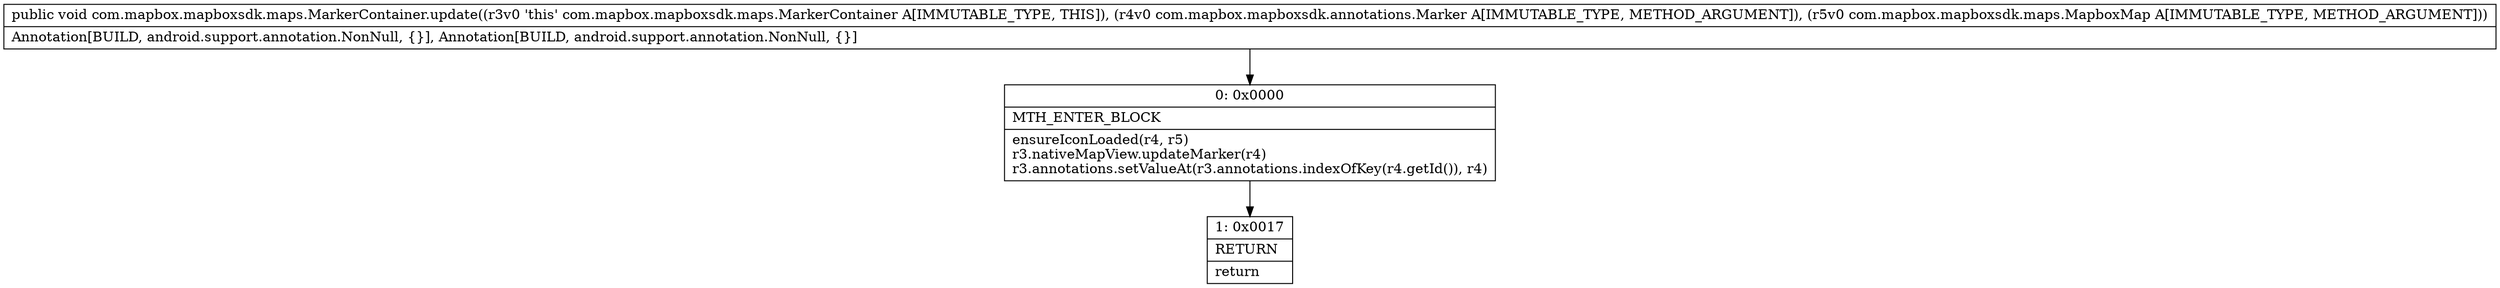 digraph "CFG forcom.mapbox.mapboxsdk.maps.MarkerContainer.update(Lcom\/mapbox\/mapboxsdk\/annotations\/Marker;Lcom\/mapbox\/mapboxsdk\/maps\/MapboxMap;)V" {
Node_0 [shape=record,label="{0\:\ 0x0000|MTH_ENTER_BLOCK\l|ensureIconLoaded(r4, r5)\lr3.nativeMapView.updateMarker(r4)\lr3.annotations.setValueAt(r3.annotations.indexOfKey(r4.getId()), r4)\l}"];
Node_1 [shape=record,label="{1\:\ 0x0017|RETURN\l|return\l}"];
MethodNode[shape=record,label="{public void com.mapbox.mapboxsdk.maps.MarkerContainer.update((r3v0 'this' com.mapbox.mapboxsdk.maps.MarkerContainer A[IMMUTABLE_TYPE, THIS]), (r4v0 com.mapbox.mapboxsdk.annotations.Marker A[IMMUTABLE_TYPE, METHOD_ARGUMENT]), (r5v0 com.mapbox.mapboxsdk.maps.MapboxMap A[IMMUTABLE_TYPE, METHOD_ARGUMENT]))  | Annotation[BUILD, android.support.annotation.NonNull, \{\}], Annotation[BUILD, android.support.annotation.NonNull, \{\}]\l}"];
MethodNode -> Node_0;
Node_0 -> Node_1;
}

